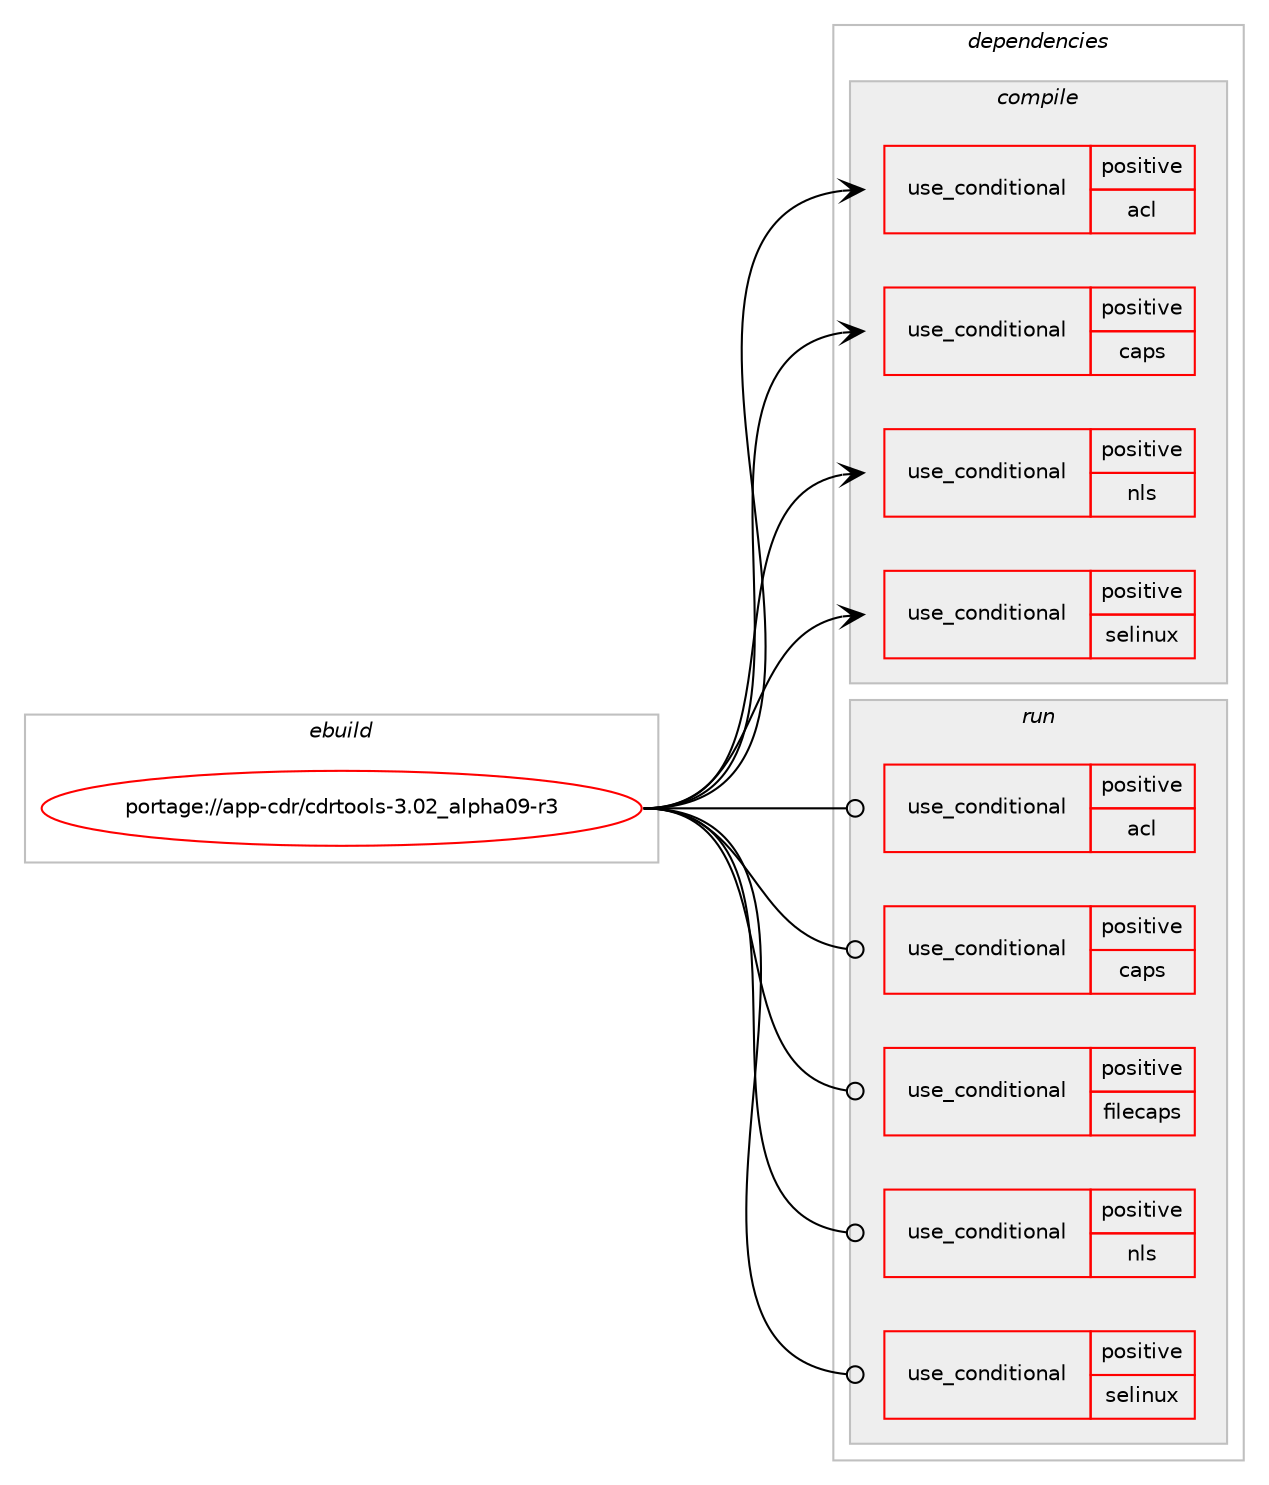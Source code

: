 digraph prolog {

# *************
# Graph options
# *************

newrank=true;
concentrate=true;
compound=true;
graph [rankdir=LR,fontname=Helvetica,fontsize=10,ranksep=1.5];#, ranksep=2.5, nodesep=0.2];
edge  [arrowhead=vee];
node  [fontname=Helvetica,fontsize=10];

# **********
# The ebuild
# **********

subgraph cluster_leftcol {
color=gray;
rank=same;
label=<<i>ebuild</i>>;
id [label="portage://app-cdr/cdrtools-3.02_alpha09-r3", color=red, width=4, href="../app-cdr/cdrtools-3.02_alpha09-r3.svg"];
}

# ****************
# The dependencies
# ****************

subgraph cluster_midcol {
color=gray;
label=<<i>dependencies</i>>;
subgraph cluster_compile {
fillcolor="#eeeeee";
style=filled;
label=<<i>compile</i>>;
subgraph cond2761 {
dependency4170 [label=<<TABLE BORDER="0" CELLBORDER="1" CELLSPACING="0" CELLPADDING="4"><TR><TD ROWSPAN="3" CELLPADDING="10">use_conditional</TD></TR><TR><TD>positive</TD></TR><TR><TD>acl</TD></TR></TABLE>>, shape=none, color=red];
# *** BEGIN UNKNOWN DEPENDENCY TYPE (TODO) ***
# dependency4170 -> package_dependency(portage://app-cdr/cdrtools-3.02_alpha09-r3,install,no,virtual,acl,none,[,,],[],[])
# *** END UNKNOWN DEPENDENCY TYPE (TODO) ***

}
id:e -> dependency4170:w [weight=20,style="solid",arrowhead="vee"];
subgraph cond2762 {
dependency4171 [label=<<TABLE BORDER="0" CELLBORDER="1" CELLSPACING="0" CELLPADDING="4"><TR><TD ROWSPAN="3" CELLPADDING="10">use_conditional</TD></TR><TR><TD>positive</TD></TR><TR><TD>caps</TD></TR></TABLE>>, shape=none, color=red];
# *** BEGIN UNKNOWN DEPENDENCY TYPE (TODO) ***
# dependency4171 -> package_dependency(portage://app-cdr/cdrtools-3.02_alpha09-r3,install,no,sys-libs,libcap,none,[,,],[],[])
# *** END UNKNOWN DEPENDENCY TYPE (TODO) ***

}
id:e -> dependency4171:w [weight=20,style="solid",arrowhead="vee"];
subgraph cond2763 {
dependency4172 [label=<<TABLE BORDER="0" CELLBORDER="1" CELLSPACING="0" CELLPADDING="4"><TR><TD ROWSPAN="3" CELLPADDING="10">use_conditional</TD></TR><TR><TD>positive</TD></TR><TR><TD>nls</TD></TR></TABLE>>, shape=none, color=red];
# *** BEGIN UNKNOWN DEPENDENCY TYPE (TODO) ***
# dependency4172 -> package_dependency(portage://app-cdr/cdrtools-3.02_alpha09-r3,install,no,virtual,libintl,none,[,,],[],[])
# *** END UNKNOWN DEPENDENCY TYPE (TODO) ***

}
id:e -> dependency4172:w [weight=20,style="solid",arrowhead="vee"];
subgraph cond2764 {
dependency4173 [label=<<TABLE BORDER="0" CELLBORDER="1" CELLSPACING="0" CELLPADDING="4"><TR><TD ROWSPAN="3" CELLPADDING="10">use_conditional</TD></TR><TR><TD>positive</TD></TR><TR><TD>selinux</TD></TR></TABLE>>, shape=none, color=red];
# *** BEGIN UNKNOWN DEPENDENCY TYPE (TODO) ***
# dependency4173 -> package_dependency(portage://app-cdr/cdrtools-3.02_alpha09-r3,install,no,sec-policy,selinux-cdrecord,none,[,,],[],[])
# *** END UNKNOWN DEPENDENCY TYPE (TODO) ***

}
id:e -> dependency4173:w [weight=20,style="solid",arrowhead="vee"];
}
subgraph cluster_compileandrun {
fillcolor="#eeeeee";
style=filled;
label=<<i>compile and run</i>>;
}
subgraph cluster_run {
fillcolor="#eeeeee";
style=filled;
label=<<i>run</i>>;
subgraph cond2765 {
dependency4174 [label=<<TABLE BORDER="0" CELLBORDER="1" CELLSPACING="0" CELLPADDING="4"><TR><TD ROWSPAN="3" CELLPADDING="10">use_conditional</TD></TR><TR><TD>positive</TD></TR><TR><TD>acl</TD></TR></TABLE>>, shape=none, color=red];
# *** BEGIN UNKNOWN DEPENDENCY TYPE (TODO) ***
# dependency4174 -> package_dependency(portage://app-cdr/cdrtools-3.02_alpha09-r3,run,no,virtual,acl,none,[,,],[],[])
# *** END UNKNOWN DEPENDENCY TYPE (TODO) ***

}
id:e -> dependency4174:w [weight=20,style="solid",arrowhead="odot"];
subgraph cond2766 {
dependency4175 [label=<<TABLE BORDER="0" CELLBORDER="1" CELLSPACING="0" CELLPADDING="4"><TR><TD ROWSPAN="3" CELLPADDING="10">use_conditional</TD></TR><TR><TD>positive</TD></TR><TR><TD>caps</TD></TR></TABLE>>, shape=none, color=red];
# *** BEGIN UNKNOWN DEPENDENCY TYPE (TODO) ***
# dependency4175 -> package_dependency(portage://app-cdr/cdrtools-3.02_alpha09-r3,run,no,sys-libs,libcap,none,[,,],[],[])
# *** END UNKNOWN DEPENDENCY TYPE (TODO) ***

}
id:e -> dependency4175:w [weight=20,style="solid",arrowhead="odot"];
subgraph cond2767 {
dependency4176 [label=<<TABLE BORDER="0" CELLBORDER="1" CELLSPACING="0" CELLPADDING="4"><TR><TD ROWSPAN="3" CELLPADDING="10">use_conditional</TD></TR><TR><TD>positive</TD></TR><TR><TD>filecaps</TD></TR></TABLE>>, shape=none, color=red];
# *** BEGIN UNKNOWN DEPENDENCY TYPE (TODO) ***
# dependency4176 -> package_dependency(portage://app-cdr/cdrtools-3.02_alpha09-r3,run,no,sys-libs,libcap,none,[,,],[],[])
# *** END UNKNOWN DEPENDENCY TYPE (TODO) ***

}
id:e -> dependency4176:w [weight=20,style="solid",arrowhead="odot"];
subgraph cond2768 {
dependency4177 [label=<<TABLE BORDER="0" CELLBORDER="1" CELLSPACING="0" CELLPADDING="4"><TR><TD ROWSPAN="3" CELLPADDING="10">use_conditional</TD></TR><TR><TD>positive</TD></TR><TR><TD>nls</TD></TR></TABLE>>, shape=none, color=red];
# *** BEGIN UNKNOWN DEPENDENCY TYPE (TODO) ***
# dependency4177 -> package_dependency(portage://app-cdr/cdrtools-3.02_alpha09-r3,run,no,virtual,libintl,none,[,,],[],[])
# *** END UNKNOWN DEPENDENCY TYPE (TODO) ***

}
id:e -> dependency4177:w [weight=20,style="solid",arrowhead="odot"];
subgraph cond2769 {
dependency4178 [label=<<TABLE BORDER="0" CELLBORDER="1" CELLSPACING="0" CELLPADDING="4"><TR><TD ROWSPAN="3" CELLPADDING="10">use_conditional</TD></TR><TR><TD>positive</TD></TR><TR><TD>selinux</TD></TR></TABLE>>, shape=none, color=red];
# *** BEGIN UNKNOWN DEPENDENCY TYPE (TODO) ***
# dependency4178 -> package_dependency(portage://app-cdr/cdrtools-3.02_alpha09-r3,run,no,sec-policy,selinux-cdrecord,none,[,,],[],[])
# *** END UNKNOWN DEPENDENCY TYPE (TODO) ***

}
id:e -> dependency4178:w [weight=20,style="solid",arrowhead="odot"];
}
}

# **************
# The candidates
# **************

subgraph cluster_choices {
rank=same;
color=gray;
label=<<i>candidates</i>>;

}

}
